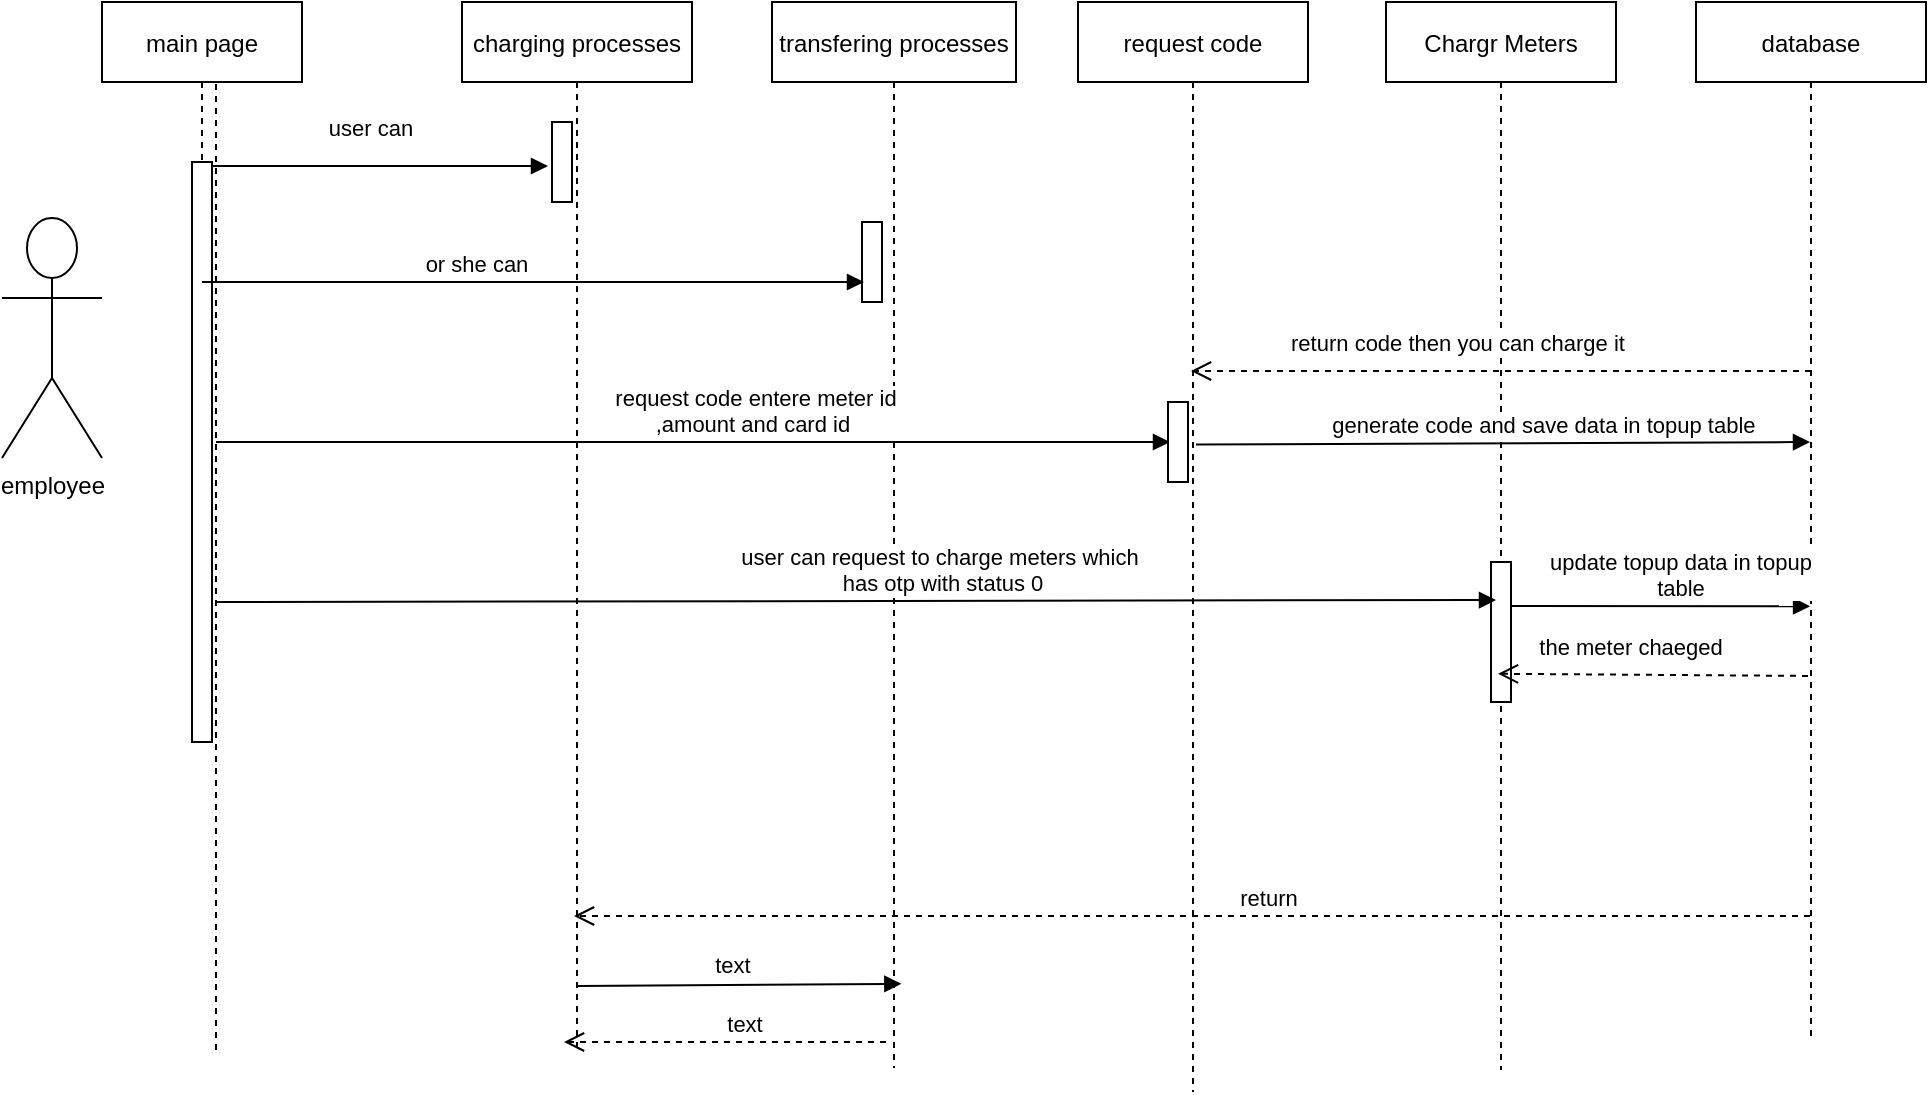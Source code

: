 <mxfile version="14.2.9" type="github">
  <diagram id="mKXBBZF9e8lr7zKGx8BQ" name="Page-1">
    <mxGraphModel dx="723" dy="328" grid="1" gridSize="10" guides="1" tooltips="1" connect="1" arrows="1" fold="1" page="1" pageScale="1" pageWidth="850" pageHeight="1100" math="0" shadow="0">
      <root>
        <mxCell id="0" />
        <mxCell id="1" parent="0" />
        <mxCell id="gzX4vs_TeUbCvZC3ZS7W-1" value="main page" style="shape=umlLifeline;perimeter=lifelinePerimeter;container=1;collapsible=0;recursiveResize=0;rounded=0;shadow=0;strokeWidth=1;" vertex="1" parent="1">
          <mxGeometry x="63" y="530" width="100" height="370" as="geometry" />
        </mxCell>
        <mxCell id="gzX4vs_TeUbCvZC3ZS7W-2" value="" style="points=[];perimeter=orthogonalPerimeter;rounded=0;shadow=0;strokeWidth=1;" vertex="1" parent="gzX4vs_TeUbCvZC3ZS7W-1">
          <mxGeometry x="45" y="80" width="10" height="290" as="geometry" />
        </mxCell>
        <mxCell id="gzX4vs_TeUbCvZC3ZS7W-3" value="charging processes" style="shape=umlLifeline;perimeter=lifelinePerimeter;container=1;collapsible=0;recursiveResize=0;rounded=0;shadow=0;strokeWidth=1;" vertex="1" parent="1">
          <mxGeometry x="243" y="530" width="115" height="523" as="geometry" />
        </mxCell>
        <mxCell id="gzX4vs_TeUbCvZC3ZS7W-4" value="" style="points=[];perimeter=orthogonalPerimeter;rounded=0;shadow=0;strokeWidth=1;" vertex="1" parent="gzX4vs_TeUbCvZC3ZS7W-3">
          <mxGeometry x="45" y="60" width="10" height="40" as="geometry" />
        </mxCell>
        <mxCell id="gzX4vs_TeUbCvZC3ZS7W-5" value="return" style="verticalAlign=bottom;endArrow=open;dashed=1;endSize=8;shadow=0;strokeWidth=1;" edge="1" parent="1">
          <mxGeometry x="-0.124" relative="1" as="geometry">
            <mxPoint x="299" y="987" as="targetPoint" />
            <mxPoint as="offset" />
            <mxPoint x="917" y="987" as="sourcePoint" />
          </mxGeometry>
        </mxCell>
        <mxCell id="gzX4vs_TeUbCvZC3ZS7W-6" value="user can " style="verticalAlign=bottom;endArrow=block;entryX=-0.2;entryY=0.55;shadow=0;strokeWidth=1;entryDx=0;entryDy=0;entryPerimeter=0;" edge="1" parent="1" source="gzX4vs_TeUbCvZC3ZS7W-2" target="gzX4vs_TeUbCvZC3ZS7W-4">
          <mxGeometry x="-0.035" y="10" relative="1" as="geometry">
            <mxPoint x="218" y="610" as="sourcePoint" />
            <mxPoint as="offset" />
          </mxGeometry>
        </mxCell>
        <mxCell id="gzX4vs_TeUbCvZC3ZS7W-7" value="employee" style="shape=umlActor;verticalLabelPosition=bottom;labelBackgroundColor=#ffffff;verticalAlign=top;html=1;outlineConnect=0;" vertex="1" parent="1">
          <mxGeometry x="13" y="638" width="50" height="120" as="geometry" />
        </mxCell>
        <mxCell id="gzX4vs_TeUbCvZC3ZS7W-8" value="transfering processes" style="shape=umlLifeline;perimeter=lifelinePerimeter;container=1;collapsible=0;recursiveResize=0;rounded=0;shadow=0;strokeWidth=1;" vertex="1" parent="1">
          <mxGeometry x="398" y="530" width="122" height="533" as="geometry" />
        </mxCell>
        <mxCell id="gzX4vs_TeUbCvZC3ZS7W-9" value="" style="points=[];perimeter=orthogonalPerimeter;rounded=0;shadow=0;strokeWidth=1;" vertex="1" parent="gzX4vs_TeUbCvZC3ZS7W-8">
          <mxGeometry x="45" y="110" width="10" height="40" as="geometry" />
        </mxCell>
        <mxCell id="gzX4vs_TeUbCvZC3ZS7W-10" value="or she can" style="verticalAlign=bottom;endArrow=block;shadow=0;strokeWidth=1;entryX=0.1;entryY=0.175;entryDx=0;entryDy=0;entryPerimeter=0;" edge="1" parent="1" source="gzX4vs_TeUbCvZC3ZS7W-1">
          <mxGeometry x="-0.17" relative="1" as="geometry">
            <mxPoint x="298" y="672" as="sourcePoint" />
            <mxPoint x="444" y="670" as="targetPoint" />
            <mxPoint as="offset" />
          </mxGeometry>
        </mxCell>
        <mxCell id="gzX4vs_TeUbCvZC3ZS7W-11" value="Chargr Meters" style="shape=umlLifeline;perimeter=lifelinePerimeter;container=1;collapsible=0;recursiveResize=0;rounded=0;shadow=0;strokeWidth=1;" vertex="1" parent="1">
          <mxGeometry x="705" y="530" width="115" height="534" as="geometry" />
        </mxCell>
        <mxCell id="gzX4vs_TeUbCvZC3ZS7W-12" value="" style="points=[];perimeter=orthogonalPerimeter;rounded=0;shadow=0;strokeWidth=1;" vertex="1" parent="gzX4vs_TeUbCvZC3ZS7W-11">
          <mxGeometry x="52.5" y="280" width="10" height="70" as="geometry" />
        </mxCell>
        <mxCell id="gzX4vs_TeUbCvZC3ZS7W-13" value="database" style="shape=umlLifeline;perimeter=lifelinePerimeter;container=1;collapsible=0;recursiveResize=0;rounded=0;shadow=0;strokeWidth=1;" vertex="1" parent="1">
          <mxGeometry x="860" y="530" width="115" height="520" as="geometry" />
        </mxCell>
        <mxCell id="gzX4vs_TeUbCvZC3ZS7W-14" value="request code entere meter id &#xa;,amount and card id " style="verticalAlign=bottom;endArrow=block;shadow=0;strokeWidth=1;entryX=0.1;entryY=0.175;entryDx=0;entryDy=0;entryPerimeter=0;" edge="1" parent="1">
          <mxGeometry x="0.132" relative="1" as="geometry">
            <mxPoint x="120" y="750" as="sourcePoint" />
            <mxPoint x="597" y="750" as="targetPoint" />
            <mxPoint as="offset" />
          </mxGeometry>
        </mxCell>
        <mxCell id="gzX4vs_TeUbCvZC3ZS7W-15" value="request code" style="shape=umlLifeline;perimeter=lifelinePerimeter;container=1;collapsible=0;recursiveResize=0;rounded=0;shadow=0;strokeWidth=1;" vertex="1" parent="1">
          <mxGeometry x="551" y="530" width="115" height="545" as="geometry" />
        </mxCell>
        <mxCell id="gzX4vs_TeUbCvZC3ZS7W-16" value="" style="points=[];perimeter=orthogonalPerimeter;rounded=0;shadow=0;strokeWidth=1;" vertex="1" parent="gzX4vs_TeUbCvZC3ZS7W-15">
          <mxGeometry x="45" y="200" width="10" height="40" as="geometry" />
        </mxCell>
        <mxCell id="gzX4vs_TeUbCvZC3ZS7W-17" value="" style="endArrow=none;dashed=1;html=1;" edge="1" parent="1">
          <mxGeometry width="50" height="50" relative="1" as="geometry">
            <mxPoint x="120" y="1054" as="sourcePoint" />
            <mxPoint x="120" y="569" as="targetPoint" />
          </mxGeometry>
        </mxCell>
        <mxCell id="gzX4vs_TeUbCvZC3ZS7W-18" value="text" style="verticalAlign=bottom;endArrow=open;dashed=1;endSize=8;shadow=0;strokeWidth=1;" edge="1" parent="1">
          <mxGeometry x="-0.124" relative="1" as="geometry">
            <mxPoint x="294" y="1050" as="targetPoint" />
            <mxPoint as="offset" />
            <mxPoint x="455" y="1050" as="sourcePoint" />
          </mxGeometry>
        </mxCell>
        <mxCell id="gzX4vs_TeUbCvZC3ZS7W-19" value="text" style="verticalAlign=bottom;endArrow=block;shadow=0;strokeWidth=1;entryX=0.53;entryY=0.921;entryDx=0;entryDy=0;entryPerimeter=0;" edge="1" parent="1" target="gzX4vs_TeUbCvZC3ZS7W-8">
          <mxGeometry x="-0.041" y="1" relative="1" as="geometry">
            <mxPoint x="301" y="1022" as="sourcePoint" />
            <mxPoint x="447" y="1020" as="targetPoint" />
            <mxPoint as="offset" />
          </mxGeometry>
        </mxCell>
        <mxCell id="gzX4vs_TeUbCvZC3ZS7W-20" value="generate code and save data in topup table" style="verticalAlign=bottom;endArrow=block;shadow=0;strokeWidth=1;entryX=0.1;entryY=0.175;entryDx=0;entryDy=0;entryPerimeter=0;exitX=0.513;exitY=0.406;exitDx=0;exitDy=0;exitPerimeter=0;" edge="1" parent="1" source="gzX4vs_TeUbCvZC3ZS7W-15">
          <mxGeometry x="0.132" relative="1" as="geometry">
            <mxPoint x="440" y="750" as="sourcePoint" />
            <mxPoint x="917" y="750" as="targetPoint" />
            <mxPoint as="offset" />
          </mxGeometry>
        </mxCell>
        <mxCell id="gzX4vs_TeUbCvZC3ZS7W-21" value="return code then you can charge it" style="verticalAlign=bottom;endArrow=open;dashed=1;endSize=8;shadow=0;strokeWidth=1;" edge="1" parent="1">
          <mxGeometry x="0.139" y="-5" relative="1" as="geometry">
            <mxPoint x="607.5" y="714.5" as="targetPoint" />
            <mxPoint x="917.5" y="714.5" as="sourcePoint" />
            <mxPoint as="offset" />
          </mxGeometry>
        </mxCell>
        <mxCell id="gzX4vs_TeUbCvZC3ZS7W-22" value="user can request to charge meters which&#xa; has otp with status 0" style="verticalAlign=bottom;endArrow=block;shadow=0;strokeWidth=1;" edge="1" parent="1">
          <mxGeometry x="0.132" relative="1" as="geometry">
            <mxPoint x="120" y="830" as="sourcePoint" />
            <mxPoint x="760" y="829" as="targetPoint" />
            <mxPoint as="offset" />
          </mxGeometry>
        </mxCell>
        <mxCell id="gzX4vs_TeUbCvZC3ZS7W-23" value="update topup data in topup&#xa;table" style="verticalAlign=bottom;endArrow=block;shadow=0;strokeWidth=1;entryX=0.496;entryY=0.581;entryDx=0;entryDy=0;entryPerimeter=0;" edge="1" parent="1" target="gzX4vs_TeUbCvZC3ZS7W-13">
          <mxGeometry x="0.132" relative="1" as="geometry">
            <mxPoint x="768" y="832" as="sourcePoint" />
            <mxPoint x="927" y="760" as="targetPoint" />
            <mxPoint as="offset" />
          </mxGeometry>
        </mxCell>
        <mxCell id="gzX4vs_TeUbCvZC3ZS7W-24" value="the meter chaeged" style="verticalAlign=bottom;endArrow=open;dashed=1;endSize=8;shadow=0;strokeWidth=1;entryX=0.487;entryY=0.629;entryDx=0;entryDy=0;entryPerimeter=0;exitX=0.487;exitY=0.648;exitDx=0;exitDy=0;exitPerimeter=0;" edge="1" parent="1" source="gzX4vs_TeUbCvZC3ZS7W-13" target="gzX4vs_TeUbCvZC3ZS7W-11">
          <mxGeometry x="0.139" y="-5" relative="1" as="geometry">
            <mxPoint x="607.5" y="860" as="targetPoint" />
            <mxPoint x="917.5" y="860" as="sourcePoint" />
            <mxPoint as="offset" />
          </mxGeometry>
        </mxCell>
      </root>
    </mxGraphModel>
  </diagram>
</mxfile>
